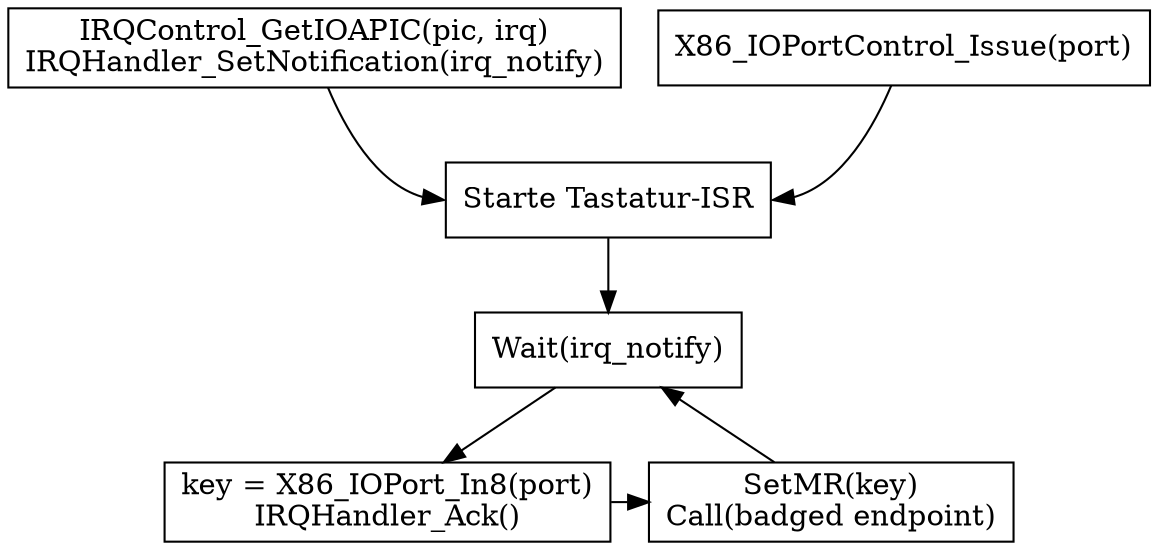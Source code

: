 #
# seL4 demo
#
# @author Tobias Weber
# @date jun-2021
# @license GPLv3, see 'LICENSE' file
#
# dot -Tpdf keyb.dot > keyb.pdf
#

digraph keyb_isr
{
	// vertices
	init_port [ label="X86_IOPortControl_Issue(port)"; shape=rect; ]
	init_int [ label="IRQControl_GetIOAPIC(pic, irq)\nIRQHandler_SetNotification(irq_notify)"; shape=rect; ]
	wait_int [ label="Wait(irq_notify)"; shape=rect; ]
	finished_init [ label="Starte Tastatur-ISR", shape=rect; ]
	isr [ label="key = X86_IOPort_In8(port)\nIRQHandler_Ack()"; shape=rect; ]
	ipc [ label="SetMR(key)\nCall(badged endpoint)"; shape=rect; ]

	// edges
	init_port -> finished_init:e
	init_int -> finished_init:w
	finished_init -> wait_int
	wait_int -> isr
	isr -> ipc
	ipc -> wait_int

	// ranks
	{ rank = same; init_port; init_int; }
	{ rank = same; finished_init; }
	{ rank = same; wait_int; }
	{ rank = same; isr; ipc; }

	// options
	splines = true;
}
